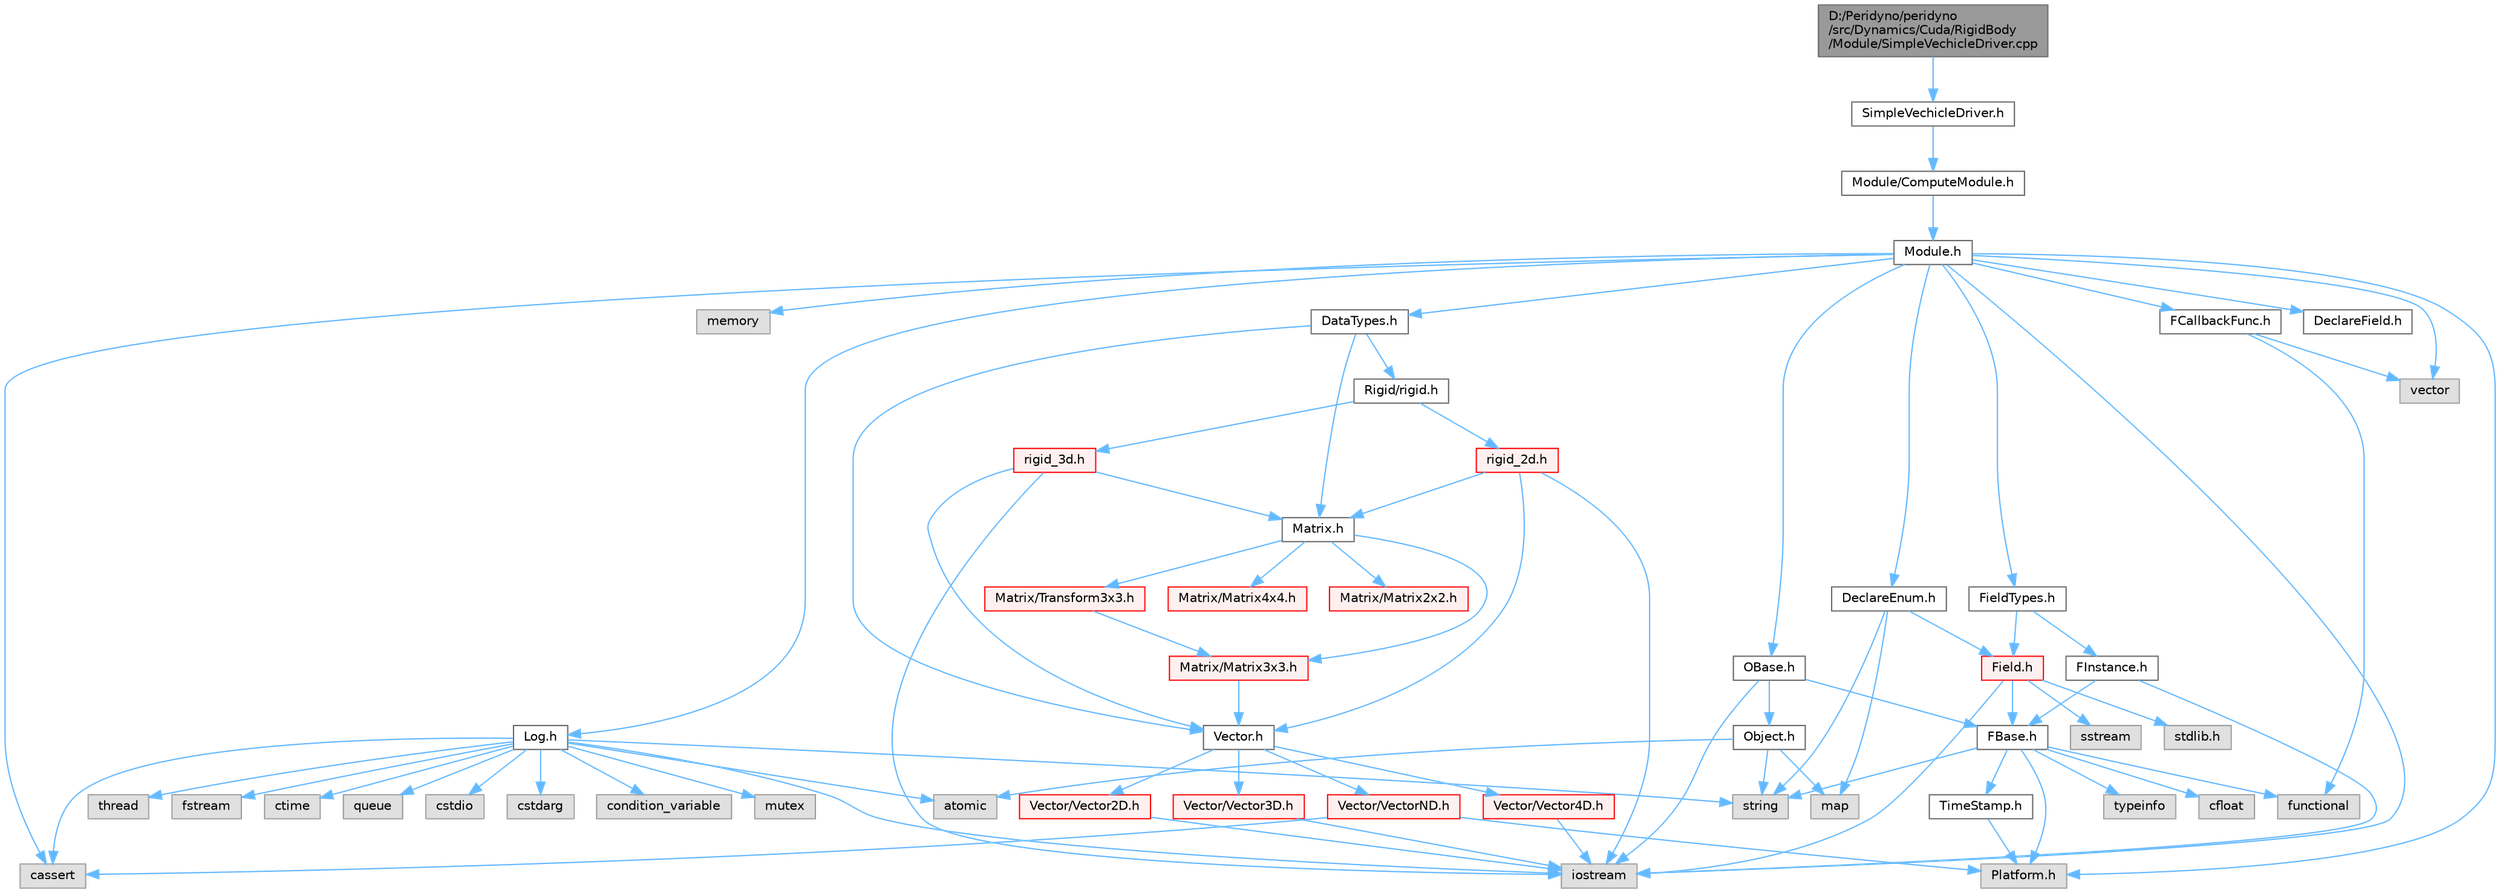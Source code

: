 digraph "D:/Peridyno/peridyno/src/Dynamics/Cuda/RigidBody/Module/SimpleVechicleDriver.cpp"
{
 // LATEX_PDF_SIZE
  bgcolor="transparent";
  edge [fontname=Helvetica,fontsize=10,labelfontname=Helvetica,labelfontsize=10];
  node [fontname=Helvetica,fontsize=10,shape=box,height=0.2,width=0.4];
  Node1 [id="Node000001",label="D:/Peridyno/peridyno\l/src/Dynamics/Cuda/RigidBody\l/Module/SimpleVechicleDriver.cpp",height=0.2,width=0.4,color="gray40", fillcolor="grey60", style="filled", fontcolor="black",tooltip=" "];
  Node1 -> Node2 [id="edge1_Node000001_Node000002",color="steelblue1",style="solid",tooltip=" "];
  Node2 [id="Node000002",label="SimpleVechicleDriver.h",height=0.2,width=0.4,color="grey40", fillcolor="white", style="filled",URL="$_simple_vechicle_driver_8h.html",tooltip=" "];
  Node2 -> Node3 [id="edge2_Node000002_Node000003",color="steelblue1",style="solid",tooltip=" "];
  Node3 [id="Node000003",label="Module/ComputeModule.h",height=0.2,width=0.4,color="grey40", fillcolor="white", style="filled",URL="$_compute_module_8h.html",tooltip=" "];
  Node3 -> Node4 [id="edge3_Node000003_Node000004",color="steelblue1",style="solid",tooltip=" "];
  Node4 [id="Node000004",label="Module.h",height=0.2,width=0.4,color="grey40", fillcolor="white", style="filled",URL="$_module_8h.html",tooltip=" "];
  Node4 -> Node5 [id="edge4_Node000004_Node000005",color="steelblue1",style="solid",tooltip=" "];
  Node5 [id="Node000005",label="Platform.h",height=0.2,width=0.4,color="grey60", fillcolor="#E0E0E0", style="filled",tooltip=" "];
  Node4 -> Node6 [id="edge5_Node000004_Node000006",color="steelblue1",style="solid",tooltip=" "];
  Node6 [id="Node000006",label="memory",height=0.2,width=0.4,color="grey60", fillcolor="#E0E0E0", style="filled",tooltip=" "];
  Node4 -> Node7 [id="edge6_Node000004_Node000007",color="steelblue1",style="solid",tooltip=" "];
  Node7 [id="Node000007",label="vector",height=0.2,width=0.4,color="grey60", fillcolor="#E0E0E0", style="filled",tooltip=" "];
  Node4 -> Node8 [id="edge7_Node000004_Node000008",color="steelblue1",style="solid",tooltip=" "];
  Node8 [id="Node000008",label="cassert",height=0.2,width=0.4,color="grey60", fillcolor="#E0E0E0", style="filled",tooltip=" "];
  Node4 -> Node9 [id="edge8_Node000004_Node000009",color="steelblue1",style="solid",tooltip=" "];
  Node9 [id="Node000009",label="iostream",height=0.2,width=0.4,color="grey60", fillcolor="#E0E0E0", style="filled",tooltip=" "];
  Node4 -> Node10 [id="edge9_Node000004_Node000010",color="steelblue1",style="solid",tooltip=" "];
  Node10 [id="Node000010",label="OBase.h",height=0.2,width=0.4,color="grey40", fillcolor="white", style="filled",URL="$_o_base_8h.html",tooltip=" "];
  Node10 -> Node9 [id="edge10_Node000010_Node000009",color="steelblue1",style="solid",tooltip=" "];
  Node10 -> Node11 [id="edge11_Node000010_Node000011",color="steelblue1",style="solid",tooltip=" "];
  Node11 [id="Node000011",label="FBase.h",height=0.2,width=0.4,color="grey40", fillcolor="white", style="filled",URL="$_f_base_8h.html",tooltip=" "];
  Node11 -> Node5 [id="edge12_Node000011_Node000005",color="steelblue1",style="solid",tooltip=" "];
  Node11 -> Node12 [id="edge13_Node000011_Node000012",color="steelblue1",style="solid",tooltip=" "];
  Node12 [id="Node000012",label="TimeStamp.h",height=0.2,width=0.4,color="grey40", fillcolor="white", style="filled",URL="$_time_stamp_8h.html",tooltip=" "];
  Node12 -> Node5 [id="edge14_Node000012_Node000005",color="steelblue1",style="solid",tooltip=" "];
  Node11 -> Node13 [id="edge15_Node000011_Node000013",color="steelblue1",style="solid",tooltip=" "];
  Node13 [id="Node000013",label="typeinfo",height=0.2,width=0.4,color="grey60", fillcolor="#E0E0E0", style="filled",tooltip=" "];
  Node11 -> Node14 [id="edge16_Node000011_Node000014",color="steelblue1",style="solid",tooltip=" "];
  Node14 [id="Node000014",label="string",height=0.2,width=0.4,color="grey60", fillcolor="#E0E0E0", style="filled",tooltip=" "];
  Node11 -> Node15 [id="edge17_Node000011_Node000015",color="steelblue1",style="solid",tooltip=" "];
  Node15 [id="Node000015",label="functional",height=0.2,width=0.4,color="grey60", fillcolor="#E0E0E0", style="filled",tooltip=" "];
  Node11 -> Node16 [id="edge18_Node000011_Node000016",color="steelblue1",style="solid",tooltip=" "];
  Node16 [id="Node000016",label="cfloat",height=0.2,width=0.4,color="grey60", fillcolor="#E0E0E0", style="filled",tooltip=" "];
  Node10 -> Node17 [id="edge19_Node000010_Node000017",color="steelblue1",style="solid",tooltip=" "];
  Node17 [id="Node000017",label="Object.h",height=0.2,width=0.4,color="grey40", fillcolor="white", style="filled",URL="$_object_8h.html",tooltip=" "];
  Node17 -> Node14 [id="edge20_Node000017_Node000014",color="steelblue1",style="solid",tooltip=" "];
  Node17 -> Node18 [id="edge21_Node000017_Node000018",color="steelblue1",style="solid",tooltip=" "];
  Node18 [id="Node000018",label="atomic",height=0.2,width=0.4,color="grey60", fillcolor="#E0E0E0", style="filled",tooltip=" "];
  Node17 -> Node19 [id="edge22_Node000017_Node000019",color="steelblue1",style="solid",tooltip=" "];
  Node19 [id="Node000019",label="map",height=0.2,width=0.4,color="grey60", fillcolor="#E0E0E0", style="filled",tooltip=" "];
  Node4 -> Node20 [id="edge23_Node000004_Node000020",color="steelblue1",style="solid",tooltip=" "];
  Node20 [id="Node000020",label="Log.h",height=0.2,width=0.4,color="grey40", fillcolor="white", style="filled",URL="$_log_8h.html",tooltip=" "];
  Node20 -> Node21 [id="edge24_Node000020_Node000021",color="steelblue1",style="solid",tooltip=" "];
  Node21 [id="Node000021",label="mutex",height=0.2,width=0.4,color="grey60", fillcolor="#E0E0E0", style="filled",tooltip=" "];
  Node20 -> Node22 [id="edge25_Node000020_Node000022",color="steelblue1",style="solid",tooltip=" "];
  Node22 [id="Node000022",label="thread",height=0.2,width=0.4,color="grey60", fillcolor="#E0E0E0", style="filled",tooltip=" "];
  Node20 -> Node14 [id="edge26_Node000020_Node000014",color="steelblue1",style="solid",tooltip=" "];
  Node20 -> Node23 [id="edge27_Node000020_Node000023",color="steelblue1",style="solid",tooltip=" "];
  Node23 [id="Node000023",label="fstream",height=0.2,width=0.4,color="grey60", fillcolor="#E0E0E0", style="filled",tooltip=" "];
  Node20 -> Node9 [id="edge28_Node000020_Node000009",color="steelblue1",style="solid",tooltip=" "];
  Node20 -> Node24 [id="edge29_Node000020_Node000024",color="steelblue1",style="solid",tooltip=" "];
  Node24 [id="Node000024",label="ctime",height=0.2,width=0.4,color="grey60", fillcolor="#E0E0E0", style="filled",tooltip=" "];
  Node20 -> Node25 [id="edge30_Node000020_Node000025",color="steelblue1",style="solid",tooltip=" "];
  Node25 [id="Node000025",label="queue",height=0.2,width=0.4,color="grey60", fillcolor="#E0E0E0", style="filled",tooltip=" "];
  Node20 -> Node26 [id="edge31_Node000020_Node000026",color="steelblue1",style="solid",tooltip=" "];
  Node26 [id="Node000026",label="cstdio",height=0.2,width=0.4,color="grey60", fillcolor="#E0E0E0", style="filled",tooltip=" "];
  Node20 -> Node8 [id="edge32_Node000020_Node000008",color="steelblue1",style="solid",tooltip=" "];
  Node20 -> Node27 [id="edge33_Node000020_Node000027",color="steelblue1",style="solid",tooltip=" "];
  Node27 [id="Node000027",label="cstdarg",height=0.2,width=0.4,color="grey60", fillcolor="#E0E0E0", style="filled",tooltip=" "];
  Node20 -> Node18 [id="edge34_Node000020_Node000018",color="steelblue1",style="solid",tooltip=" "];
  Node20 -> Node28 [id="edge35_Node000020_Node000028",color="steelblue1",style="solid",tooltip=" "];
  Node28 [id="Node000028",label="condition_variable",height=0.2,width=0.4,color="grey60", fillcolor="#E0E0E0", style="filled",tooltip=" "];
  Node4 -> Node29 [id="edge36_Node000004_Node000029",color="steelblue1",style="solid",tooltip=" "];
  Node29 [id="Node000029",label="DataTypes.h",height=0.2,width=0.4,color="grey40", fillcolor="white", style="filled",URL="$_data_types_8h.html",tooltip=" "];
  Node29 -> Node30 [id="edge37_Node000029_Node000030",color="steelblue1",style="solid",tooltip=" "];
  Node30 [id="Node000030",label="Vector.h",height=0.2,width=0.4,color="grey40", fillcolor="white", style="filled",URL="$_vector_8h.html",tooltip=" "];
  Node30 -> Node31 [id="edge38_Node000030_Node000031",color="steelblue1",style="solid",tooltip=" "];
  Node31 [id="Node000031",label="Vector/Vector2D.h",height=0.2,width=0.4,color="red", fillcolor="#FFF0F0", style="filled",URL="$_vector2_d_8h.html",tooltip=" "];
  Node31 -> Node9 [id="edge39_Node000031_Node000009",color="steelblue1",style="solid",tooltip=" "];
  Node30 -> Node37 [id="edge40_Node000030_Node000037",color="steelblue1",style="solid",tooltip=" "];
  Node37 [id="Node000037",label="Vector/Vector3D.h",height=0.2,width=0.4,color="red", fillcolor="#FFF0F0", style="filled",URL="$_vector3_d_8h.html",tooltip=" "];
  Node37 -> Node9 [id="edge41_Node000037_Node000009",color="steelblue1",style="solid",tooltip=" "];
  Node30 -> Node40 [id="edge42_Node000030_Node000040",color="steelblue1",style="solid",tooltip=" "];
  Node40 [id="Node000040",label="Vector/Vector4D.h",height=0.2,width=0.4,color="red", fillcolor="#FFF0F0", style="filled",URL="$_vector4_d_8h.html",tooltip=" "];
  Node40 -> Node9 [id="edge43_Node000040_Node000009",color="steelblue1",style="solid",tooltip=" "];
  Node30 -> Node43 [id="edge44_Node000030_Node000043",color="steelblue1",style="solid",tooltip=" "];
  Node43 [id="Node000043",label="Vector/VectorND.h",height=0.2,width=0.4,color="red", fillcolor="#FFF0F0", style="filled",URL="$_vector_n_d_8h.html",tooltip=" "];
  Node43 -> Node8 [id="edge45_Node000043_Node000008",color="steelblue1",style="solid",tooltip=" "];
  Node43 -> Node5 [id="edge46_Node000043_Node000005",color="steelblue1",style="solid",tooltip=" "];
  Node29 -> Node49 [id="edge47_Node000029_Node000049",color="steelblue1",style="solid",tooltip=" "];
  Node49 [id="Node000049",label="Matrix.h",height=0.2,width=0.4,color="grey40", fillcolor="white", style="filled",URL="$_matrix_8h.html",tooltip=" "];
  Node49 -> Node50 [id="edge48_Node000049_Node000050",color="steelblue1",style="solid",tooltip=" "];
  Node50 [id="Node000050",label="Matrix/Matrix2x2.h",height=0.2,width=0.4,color="red", fillcolor="#FFF0F0", style="filled",URL="$_matrix2x2_8h.html",tooltip=" "];
  Node49 -> Node55 [id="edge49_Node000049_Node000055",color="steelblue1",style="solid",tooltip=" "];
  Node55 [id="Node000055",label="Matrix/Matrix3x3.h",height=0.2,width=0.4,color="red", fillcolor="#FFF0F0", style="filled",URL="$_matrix3x3_8h.html",tooltip=" "];
  Node55 -> Node30 [id="edge50_Node000055_Node000030",color="steelblue1",style="solid",tooltip=" "];
  Node49 -> Node58 [id="edge51_Node000049_Node000058",color="steelblue1",style="solid",tooltip=" "];
  Node58 [id="Node000058",label="Matrix/Matrix4x4.h",height=0.2,width=0.4,color="red", fillcolor="#FFF0F0", style="filled",URL="$_matrix4x4_8h.html",tooltip=" "];
  Node49 -> Node61 [id="edge52_Node000049_Node000061",color="steelblue1",style="solid",tooltip=" "];
  Node61 [id="Node000061",label="Matrix/Transform3x3.h",height=0.2,width=0.4,color="red", fillcolor="#FFF0F0", style="filled",URL="$_transform3x3_8h.html",tooltip=" "];
  Node61 -> Node55 [id="edge53_Node000061_Node000055",color="steelblue1",style="solid",tooltip=" "];
  Node29 -> Node66 [id="edge54_Node000029_Node000066",color="steelblue1",style="solid",tooltip=" "];
  Node66 [id="Node000066",label="Rigid/rigid.h",height=0.2,width=0.4,color="grey40", fillcolor="white", style="filled",URL="$rigid_8h.html",tooltip=" "];
  Node66 -> Node67 [id="edge55_Node000066_Node000067",color="steelblue1",style="solid",tooltip=" "];
  Node67 [id="Node000067",label="rigid_2d.h",height=0.2,width=0.4,color="red", fillcolor="#FFF0F0", style="filled",URL="$rigid__2d_8h.html",tooltip=" "];
  Node67 -> Node9 [id="edge56_Node000067_Node000009",color="steelblue1",style="solid",tooltip=" "];
  Node67 -> Node30 [id="edge57_Node000067_Node000030",color="steelblue1",style="solid",tooltip=" "];
  Node67 -> Node49 [id="edge58_Node000067_Node000049",color="steelblue1",style="solid",tooltip=" "];
  Node66 -> Node69 [id="edge59_Node000066_Node000069",color="steelblue1",style="solid",tooltip=" "];
  Node69 [id="Node000069",label="rigid_3d.h",height=0.2,width=0.4,color="red", fillcolor="#FFF0F0", style="filled",URL="$rigid__3d_8h.html",tooltip=" "];
  Node69 -> Node9 [id="edge60_Node000069_Node000009",color="steelblue1",style="solid",tooltip=" "];
  Node69 -> Node30 [id="edge61_Node000069_Node000030",color="steelblue1",style="solid",tooltip=" "];
  Node69 -> Node49 [id="edge62_Node000069_Node000049",color="steelblue1",style="solid",tooltip=" "];
  Node4 -> Node70 [id="edge63_Node000004_Node000070",color="steelblue1",style="solid",tooltip=" "];
  Node70 [id="Node000070",label="DeclareEnum.h",height=0.2,width=0.4,color="grey40", fillcolor="white", style="filled",URL="$_declare_enum_8h.html",tooltip=" "];
  Node70 -> Node19 [id="edge64_Node000070_Node000019",color="steelblue1",style="solid",tooltip=" "];
  Node70 -> Node14 [id="edge65_Node000070_Node000014",color="steelblue1",style="solid",tooltip=" "];
  Node70 -> Node71 [id="edge66_Node000070_Node000071",color="steelblue1",style="solid",tooltip=" "];
  Node71 [id="Node000071",label="Field.h",height=0.2,width=0.4,color="red", fillcolor="#FFF0F0", style="filled",URL="$_field_8h.html",tooltip=" "];
  Node71 -> Node9 [id="edge67_Node000071_Node000009",color="steelblue1",style="solid",tooltip=" "];
  Node71 -> Node72 [id="edge68_Node000071_Node000072",color="steelblue1",style="solid",tooltip=" "];
  Node72 [id="Node000072",label="stdlib.h",height=0.2,width=0.4,color="grey60", fillcolor="#E0E0E0", style="filled",tooltip=" "];
  Node71 -> Node73 [id="edge69_Node000071_Node000073",color="steelblue1",style="solid",tooltip=" "];
  Node73 [id="Node000073",label="sstream",height=0.2,width=0.4,color="grey60", fillcolor="#E0E0E0", style="filled",tooltip=" "];
  Node71 -> Node11 [id="edge70_Node000071_Node000011",color="steelblue1",style="solid",tooltip=" "];
  Node4 -> Node85 [id="edge71_Node000004_Node000085",color="steelblue1",style="solid",tooltip=" "];
  Node85 [id="Node000085",label="DeclareField.h",height=0.2,width=0.4,color="grey40", fillcolor="white", style="filled",URL="$_declare_field_8h.html",tooltip=" "];
  Node4 -> Node86 [id="edge72_Node000004_Node000086",color="steelblue1",style="solid",tooltip=" "];
  Node86 [id="Node000086",label="FCallbackFunc.h",height=0.2,width=0.4,color="grey40", fillcolor="white", style="filled",URL="$_f_callback_func_8h.html",tooltip=" "];
  Node86 -> Node7 [id="edge73_Node000086_Node000007",color="steelblue1",style="solid",tooltip=" "];
  Node86 -> Node15 [id="edge74_Node000086_Node000015",color="steelblue1",style="solid",tooltip=" "];
  Node4 -> Node87 [id="edge75_Node000004_Node000087",color="steelblue1",style="solid",tooltip=" "];
  Node87 [id="Node000087",label="FieldTypes.h",height=0.2,width=0.4,color="grey40", fillcolor="white", style="filled",URL="$_field_types_8h.html",tooltip=" "];
  Node87 -> Node71 [id="edge76_Node000087_Node000071",color="steelblue1",style="solid",tooltip=" "];
  Node87 -> Node88 [id="edge77_Node000087_Node000088",color="steelblue1",style="solid",tooltip=" "];
  Node88 [id="Node000088",label="FInstance.h",height=0.2,width=0.4,color="grey40", fillcolor="white", style="filled",URL="$_f_instance_8h.html",tooltip=" "];
  Node88 -> Node9 [id="edge78_Node000088_Node000009",color="steelblue1",style="solid",tooltip=" "];
  Node88 -> Node11 [id="edge79_Node000088_Node000011",color="steelblue1",style="solid",tooltip=" "];
}
